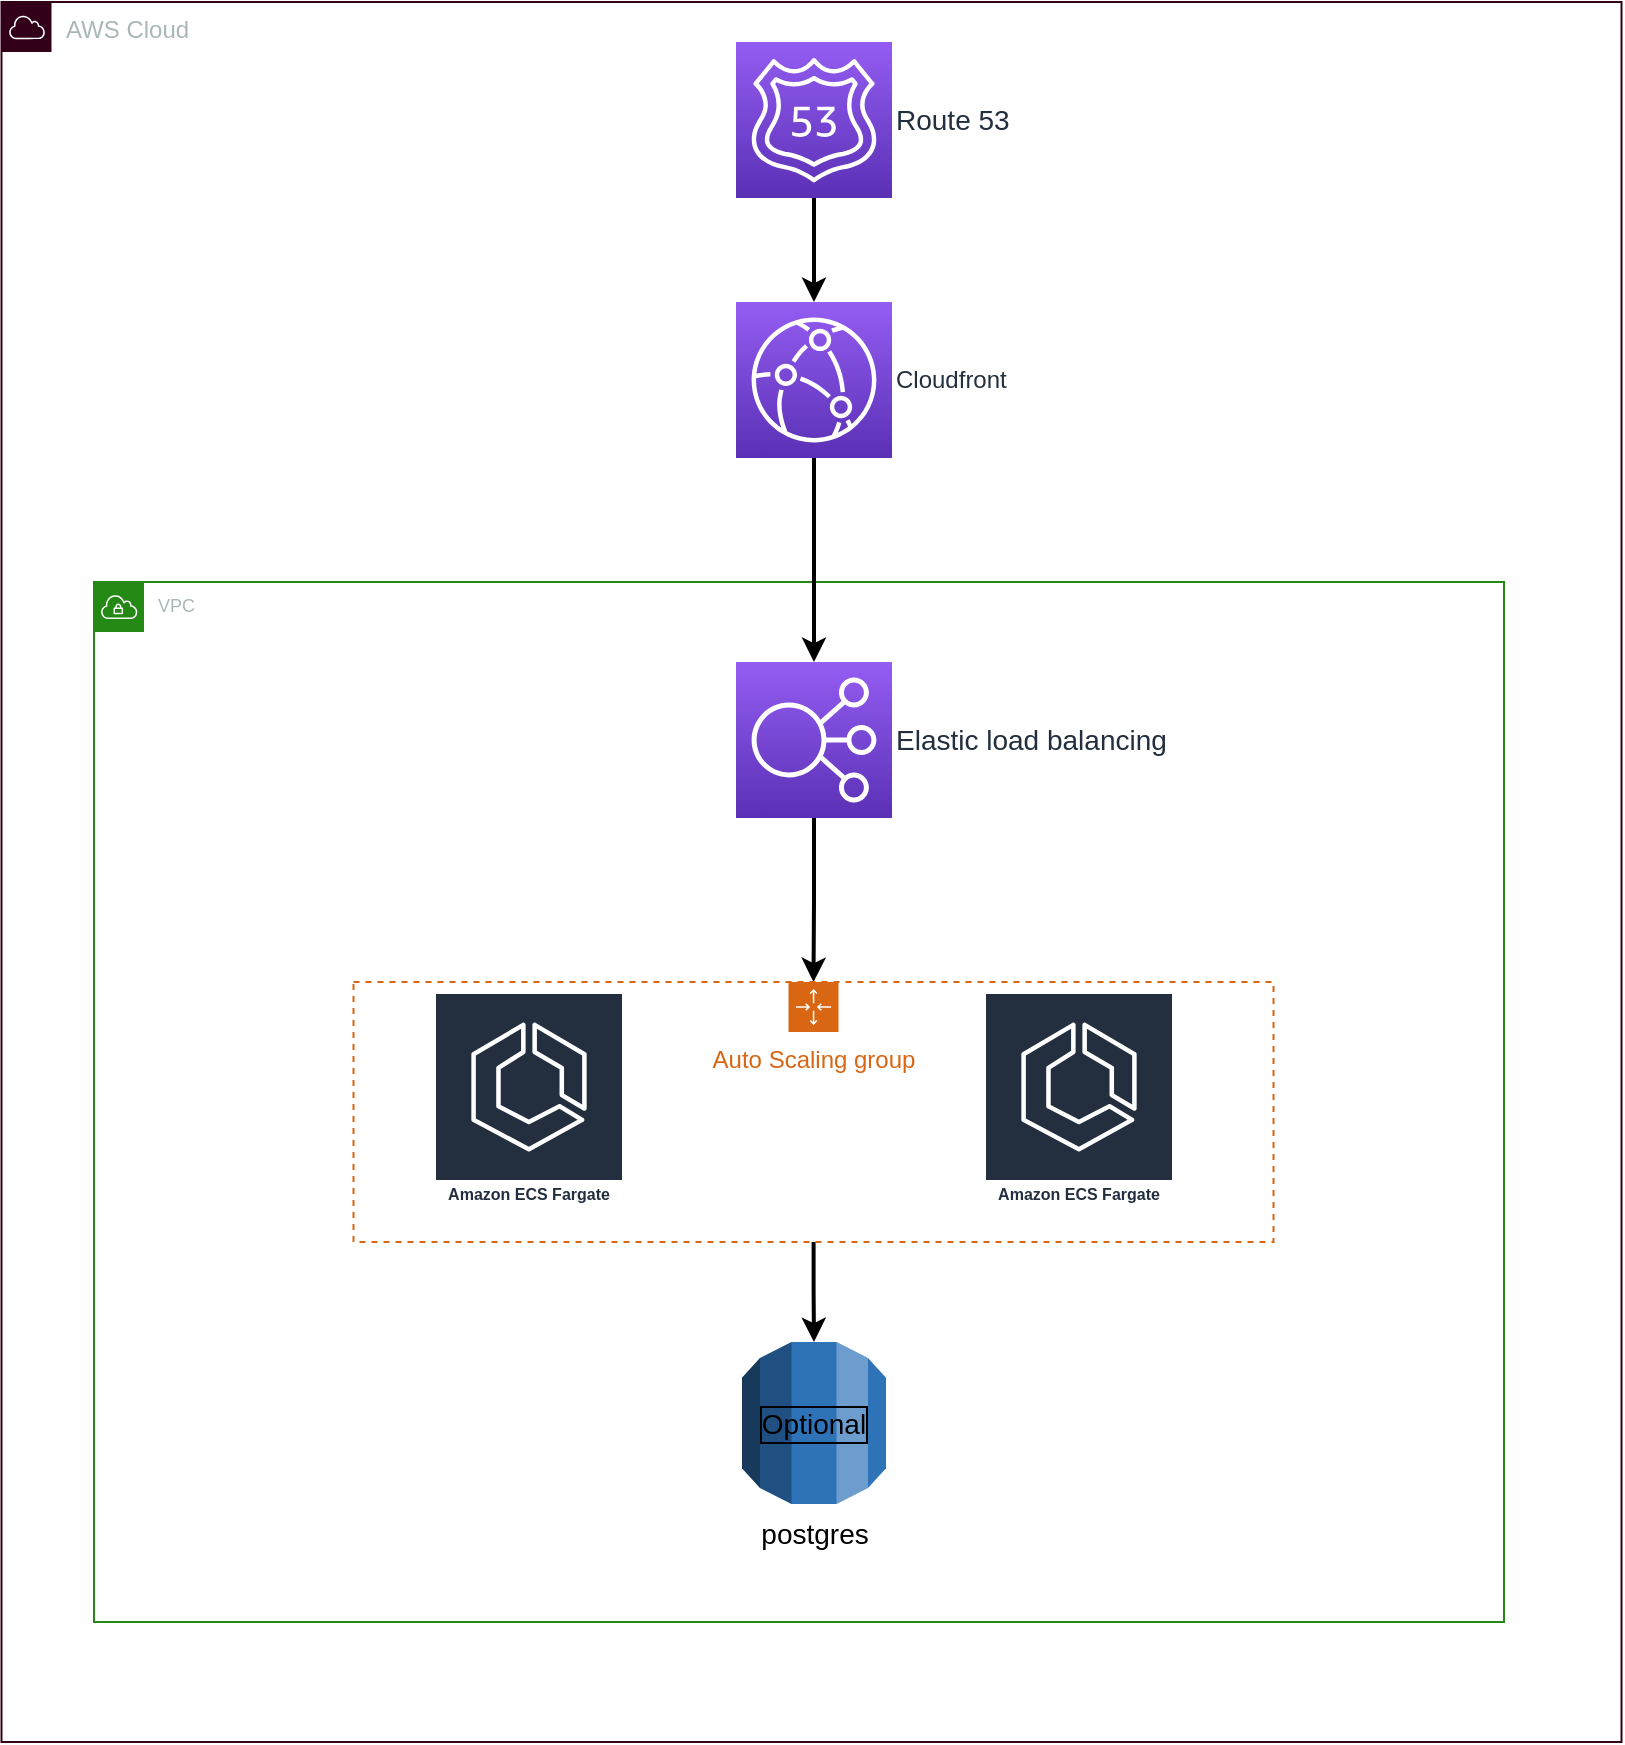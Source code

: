 <mxfile version="20.2.7" type="github">
  <diagram name="Page-1" id="aaaa8250-4180-3840-79b5-4cada1eebb92">
    <mxGraphModel dx="1366" dy="817" grid="1" gridSize="10" guides="1" tooltips="1" connect="1" arrows="1" fold="1" page="1" pageScale="1" pageWidth="850" pageHeight="1100" background="none" math="0" shadow="0">
      <root>
        <mxCell id="0" />
        <mxCell id="1" parent="0" />
        <mxCell id="1KePH_BbrwdKnbZrjkda-9" value="AWS Cloud" style="sketch=0;outlineConnect=0;gradientColor=none;html=1;whiteSpace=wrap;fontSize=12;fontStyle=0;shape=mxgraph.aws4.group;grIcon=mxgraph.aws4.group_aws_cloud;strokeColor=#33001A;fillColor=none;verticalAlign=top;align=left;spacingLeft=30;fontColor=#AAB7B8;dashed=0;" vertex="1" parent="1">
          <mxGeometry x="208.75" y="30" width="810" height="870" as="geometry" />
        </mxCell>
        <mxCell id="1KePH_BbrwdKnbZrjkda-25" style="edgeStyle=orthogonalEdgeStyle;rounded=0;orthogonalLoop=1;jettySize=auto;html=1;entryX=0.5;entryY=0;entryDx=0;entryDy=0;entryPerimeter=0;fontSize=14;strokeWidth=2;" edge="1" parent="1" source="1KePH_BbrwdKnbZrjkda-10" target="1KePH_BbrwdKnbZrjkda-22">
          <mxGeometry relative="1" as="geometry" />
        </mxCell>
        <mxCell id="1KePH_BbrwdKnbZrjkda-10" value="Route 53" style="sketch=0;points=[[0,0,0],[0.25,0,0],[0.5,0,0],[0.75,0,0],[1,0,0],[0,1,0],[0.25,1,0],[0.5,1,0],[0.75,1,0],[1,1,0],[0,0.25,0],[0,0.5,0],[0,0.75,0],[1,0.25,0],[1,0.5,0],[1,0.75,0]];outlineConnect=0;fontColor=#232F3E;gradientColor=#945DF2;gradientDirection=north;fillColor=#5A30B5;strokeColor=#ffffff;dashed=0;verticalLabelPosition=middle;verticalAlign=middle;align=left;html=1;fontSize=14;fontStyle=0;aspect=fixed;shape=mxgraph.aws4.resourceIcon;resIcon=mxgraph.aws4.route_53;labelPosition=right;" vertex="1" parent="1">
          <mxGeometry x="576" y="50" width="78" height="78" as="geometry" />
        </mxCell>
        <mxCell id="1KePH_BbrwdKnbZrjkda-18" style="edgeStyle=orthogonalEdgeStyle;rounded=0;orthogonalLoop=1;jettySize=auto;html=1;entryX=0.5;entryY=0;entryDx=0;entryDy=0;fontSize=14;strokeWidth=2;" edge="1" parent="1" source="1KePH_BbrwdKnbZrjkda-11" target="1KePH_BbrwdKnbZrjkda-14">
          <mxGeometry relative="1" as="geometry" />
        </mxCell>
        <mxCell id="1KePH_BbrwdKnbZrjkda-11" value="Elastic load balancing&lt;br&gt;" style="sketch=0;points=[[0,0,0],[0.25,0,0],[0.5,0,0],[0.75,0,0],[1,0,0],[0,1,0],[0.25,1,0],[0.5,1,0],[0.75,1,0],[1,1,0],[0,0.25,0],[0,0.5,0],[0,0.75,0],[1,0.25,0],[1,0.5,0],[1,0.75,0]];outlineConnect=0;fontColor=#232F3E;gradientColor=#945DF2;gradientDirection=north;fillColor=#5A30B5;strokeColor=#ffffff;dashed=0;verticalLabelPosition=middle;verticalAlign=middle;align=left;html=1;fontSize=14;fontStyle=0;aspect=fixed;shape=mxgraph.aws4.resourceIcon;resIcon=mxgraph.aws4.elastic_load_balancing;labelPosition=right;" vertex="1" parent="1">
          <mxGeometry x="576" y="360" width="78" height="78" as="geometry" />
        </mxCell>
        <mxCell id="1KePH_BbrwdKnbZrjkda-20" style="edgeStyle=orthogonalEdgeStyle;rounded=0;orthogonalLoop=1;jettySize=auto;html=1;entryX=0.5;entryY=0;entryDx=0;entryDy=0;entryPerimeter=0;fontSize=14;strokeWidth=2;" edge="1" parent="1" source="1KePH_BbrwdKnbZrjkda-14" target="1KePH_BbrwdKnbZrjkda-19">
          <mxGeometry relative="1" as="geometry" />
        </mxCell>
        <mxCell id="1KePH_BbrwdKnbZrjkda-14" value="Auto Scaling group" style="points=[[0,0],[0.25,0],[0.5,0],[0.75,0],[1,0],[1,0.25],[1,0.5],[1,0.75],[1,1],[0.75,1],[0.5,1],[0.25,1],[0,1],[0,0.75],[0,0.5],[0,0.25]];outlineConnect=0;gradientColor=none;html=1;whiteSpace=wrap;fontSize=12;fontStyle=0;container=1;pointerEvents=0;collapsible=0;recursiveResize=0;shape=mxgraph.aws4.groupCenter;grIcon=mxgraph.aws4.group_auto_scaling_group;grStroke=1;strokeColor=#D86613;fillColor=none;verticalAlign=top;align=center;fontColor=#D86613;dashed=1;spacingTop=25;" vertex="1" parent="1">
          <mxGeometry x="384.75" y="520" width="460" height="130" as="geometry" />
        </mxCell>
        <mxCell id="1KePH_BbrwdKnbZrjkda-19" value="postgres" style="outlineConnect=0;dashed=0;verticalLabelPosition=bottom;verticalAlign=top;align=center;html=1;shape=mxgraph.aws3.rds;fillColor=#2E73B8;gradientColor=none;fontSize=14;strokeColor=#33001A;labelPosition=center;" vertex="1" parent="1">
          <mxGeometry x="579" y="700" width="72" height="81" as="geometry" />
        </mxCell>
        <mxCell id="1KePH_BbrwdKnbZrjkda-21" value="VPC" style="points=[[0,0],[0.25,0],[0.5,0],[0.75,0],[1,0],[1,0.25],[1,0.5],[1,0.75],[1,1],[0.75,1],[0.5,1],[0.25,1],[0,1],[0,0.75],[0,0.5],[0,0.25]];outlineConnect=0;gradientColor=none;html=1;whiteSpace=wrap;fontSize=9;fontStyle=0;container=1;pointerEvents=0;collapsible=0;recursiveResize=0;shape=mxgraph.aws4.group;grIcon=mxgraph.aws4.group_vpc;strokeColor=#248814;fillColor=none;verticalAlign=top;align=left;spacingLeft=30;fontColor=#AAB7B8;dashed=0;" vertex="1" parent="1">
          <mxGeometry x="255" y="320" width="705" height="520" as="geometry" />
        </mxCell>
        <mxCell id="1KePH_BbrwdKnbZrjkda-27" value="Optional" style="text;html=1;strokeColor=none;fillColor=none;align=center;verticalAlign=middle;whiteSpace=wrap;rounded=0;fontSize=14;labelBorderColor=default;" vertex="1" parent="1KePH_BbrwdKnbZrjkda-21">
          <mxGeometry x="330" y="405.5" width="60" height="30" as="geometry" />
        </mxCell>
        <mxCell id="1KePH_BbrwdKnbZrjkda-32" value="Amazon ECS Fargate" style="sketch=0;outlineConnect=0;fontColor=#232F3E;gradientColor=none;strokeColor=#ffffff;fillColor=#232F3E;dashed=0;verticalLabelPosition=middle;verticalAlign=bottom;align=center;html=1;whiteSpace=wrap;fontSize=8;fontStyle=1;spacing=3;shape=mxgraph.aws4.productIcon;prIcon=mxgraph.aws4.ecs;" vertex="1" parent="1KePH_BbrwdKnbZrjkda-21">
          <mxGeometry x="445" y="205" width="95" height="110" as="geometry" />
        </mxCell>
        <mxCell id="1KePH_BbrwdKnbZrjkda-33" value="Amazon ECS Fargate" style="sketch=0;outlineConnect=0;fontColor=#232F3E;gradientColor=none;strokeColor=#ffffff;fillColor=#232F3E;dashed=0;verticalLabelPosition=middle;verticalAlign=bottom;align=center;html=1;whiteSpace=wrap;fontSize=8;fontStyle=1;spacing=3;shape=mxgraph.aws4.productIcon;prIcon=mxgraph.aws4.ecs;" vertex="1" parent="1KePH_BbrwdKnbZrjkda-21">
          <mxGeometry x="170" y="205" width="95" height="110" as="geometry" />
        </mxCell>
        <mxCell id="1KePH_BbrwdKnbZrjkda-26" style="edgeStyle=orthogonalEdgeStyle;rounded=0;orthogonalLoop=1;jettySize=auto;html=1;entryX=0.5;entryY=0;entryDx=0;entryDy=0;entryPerimeter=0;fontSize=14;strokeWidth=2;" edge="1" parent="1" source="1KePH_BbrwdKnbZrjkda-22" target="1KePH_BbrwdKnbZrjkda-11">
          <mxGeometry relative="1" as="geometry" />
        </mxCell>
        <mxCell id="1KePH_BbrwdKnbZrjkda-22" value="Cloudfront" style="sketch=0;points=[[0,0,0],[0.25,0,0],[0.5,0,0],[0.75,0,0],[1,0,0],[0,1,0],[0.25,1,0],[0.5,1,0],[0.75,1,0],[1,1,0],[0,0.25,0],[0,0.5,0],[0,0.75,0],[1,0.25,0],[1,0.5,0],[1,0.75,0]];outlineConnect=0;fontColor=#232F3E;gradientColor=#945DF2;gradientDirection=north;fillColor=#5A30B5;strokeColor=#ffffff;dashed=0;verticalLabelPosition=middle;verticalAlign=middle;align=left;html=1;fontSize=12;fontStyle=0;aspect=fixed;shape=mxgraph.aws4.resourceIcon;resIcon=mxgraph.aws4.cloudfront;labelPosition=right;" vertex="1" parent="1">
          <mxGeometry x="576" y="180" width="78" height="78" as="geometry" />
        </mxCell>
      </root>
    </mxGraphModel>
  </diagram>
</mxfile>
